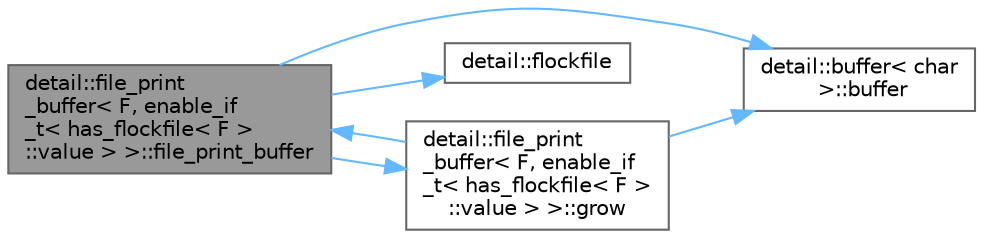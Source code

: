 digraph "detail::file_print_buffer&lt; F, enable_if_t&lt; has_flockfile&lt; F &gt;::value &gt; &gt;::file_print_buffer"
{
 // LATEX_PDF_SIZE
  bgcolor="transparent";
  edge [fontname=Helvetica,fontsize=10,labelfontname=Helvetica,labelfontsize=10];
  node [fontname=Helvetica,fontsize=10,shape=box,height=0.2,width=0.4];
  rankdir="LR";
  Node1 [id="Node000001",label="detail::file_print\l_buffer\< F, enable_if\l_t\< has_flockfile\< F \>\l::value \> \>::file_print_buffer",height=0.2,width=0.4,color="gray40", fillcolor="grey60", style="filled", fontcolor="black",tooltip=" "];
  Node1 -> Node2 [id="edge6_Node000001_Node000002",color="steelblue1",style="solid",tooltip=" "];
  Node2 [id="Node000002",label="detail::buffer\< char\l \>::buffer",height=0.2,width=0.4,color="grey40", fillcolor="white", style="filled",URL="$classdetail_1_1buffer.html#a00e1cc577f5d24dbbb494b8fc8569946",tooltip=" "];
  Node1 -> Node3 [id="edge7_Node000001_Node000003",color="steelblue1",style="solid",tooltip=" "];
  Node3 [id="Node000003",label="detail::flockfile",height=0.2,width=0.4,color="grey40", fillcolor="white", style="filled",URL="$namespacedetail.html#aa502ea25c3d663fc01c63dde92c7b438",tooltip=" "];
  Node1 -> Node4 [id="edge8_Node000001_Node000004",color="steelblue1",style="solid",tooltip=" "];
  Node4 [id="Node000004",label="detail::file_print\l_buffer\< F, enable_if\l_t\< has_flockfile\< F \>\l::value \> \>::grow",height=0.2,width=0.4,color="grey40", fillcolor="white", style="filled",URL="$classdetail_1_1file__print__buffer_3_01_f_00_01enable__if__t_3_01has__flockfile_3_01_f_01_4_1_1value_01_4_01_4.html#ace1b23a918aeccf0fe526c220fd662ba",tooltip=" "];
  Node4 -> Node2 [id="edge9_Node000004_Node000002",color="steelblue1",style="solid",tooltip=" "];
  Node4 -> Node1 [id="edge10_Node000004_Node000001",color="steelblue1",style="solid",tooltip=" "];
}
